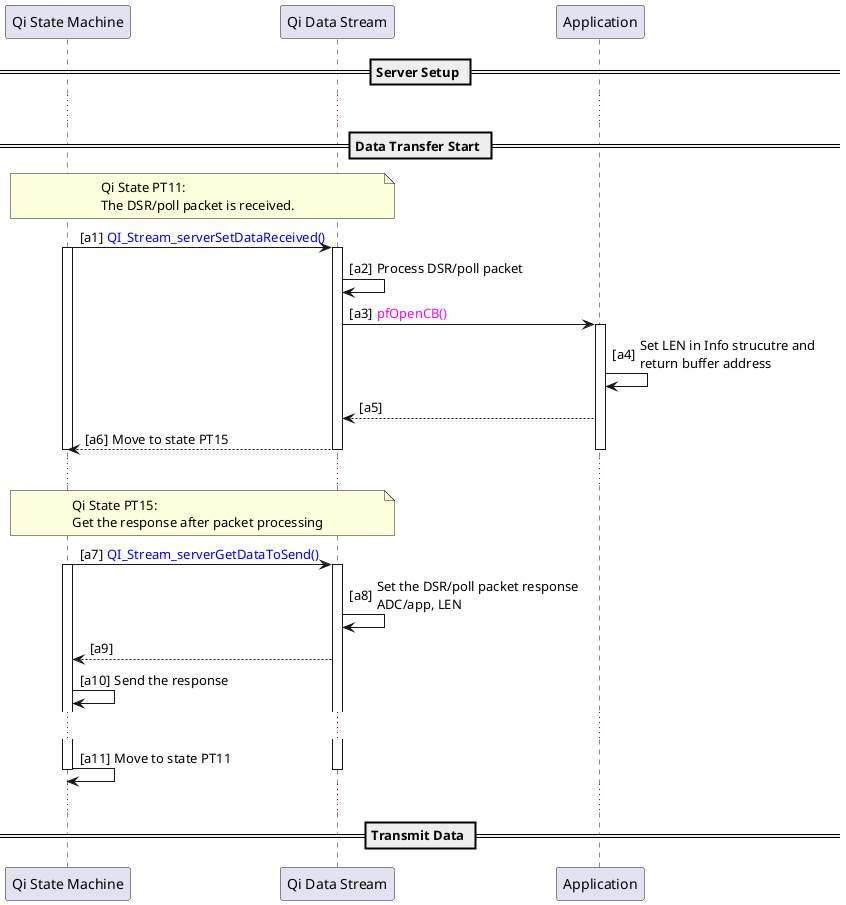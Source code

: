 @startuml
participant "Qi State Machine" as SM
participant "Qi Data Stream" as DS
participant "Application" as APP

== Server Setup ==

...
== Data Transfer Start ==
autonumber "[a0]"
note over SM, DS
Qi State PT11:
The DSR/poll packet is received.
endnote
SM -> DS : <font color=blue>QI_Stream_serverSetDataReceived()
activate SM
activate DS
DS -> DS : Process DSR/poll packet
DS -> APP : <font color=magenta>pfOpenCB()
activate APP
APP -> APP : Set LEN in Info strucutre and \nreturn buffer address
APP --> DS
DS --> SM : Move to state PT15
deactivate APP
deactivate DS
deactivate SM
...
note over SM, DS
Qi State PT15:
Get the response after packet processing
endnote
SM -> DS : <font color=blue>QI_Stream_serverGetDataToSend()
activate SM
activate DS
DS -> DS : Set the DSR/poll packet response\nADC/app, LEN
DS --> SM
SM -> SM : Send the response
...
SM -> SM : Move to state PT11
deactivate DS
deactivate SM

...
== Transmit Data ==

@enduml